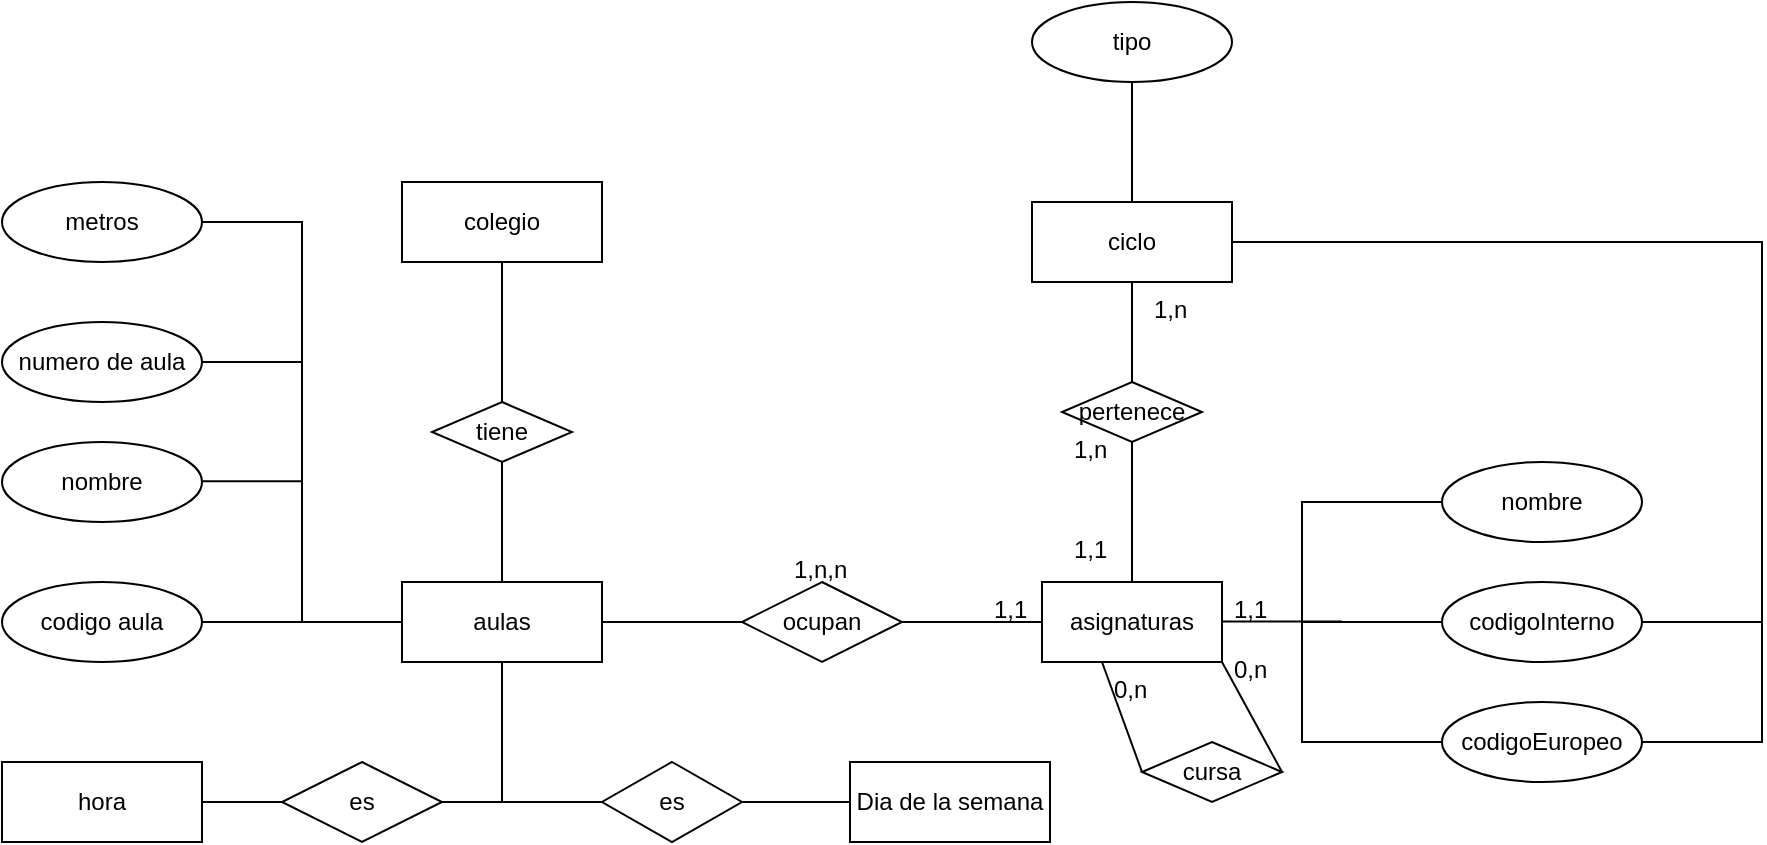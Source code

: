 <mxfile version="22.0.3" type="device">
  <diagram name="Página-1" id="GG4eeoL9QqPsQz8qlFGn">
    <mxGraphModel dx="3218" dy="2363" grid="1" gridSize="10" guides="1" tooltips="1" connect="1" arrows="1" fold="1" page="1" pageScale="1" pageWidth="827" pageHeight="1169" math="0" shadow="0">
      <root>
        <mxCell id="0" />
        <mxCell id="1" parent="0" />
        <mxCell id="SvKSAiSV6Rk9xyqTzHmr-2" value="aulas" style="whiteSpace=wrap;html=1;align=center;" parent="1" vertex="1">
          <mxGeometry x="190" y="100" width="100" height="40" as="geometry" />
        </mxCell>
        <mxCell id="SvKSAiSV6Rk9xyqTzHmr-3" value="hora" style="whiteSpace=wrap;html=1;align=center;" parent="1" vertex="1">
          <mxGeometry x="-10" y="190" width="100" height="40" as="geometry" />
        </mxCell>
        <mxCell id="SvKSAiSV6Rk9xyqTzHmr-4" value="es" style="shape=rhombus;perimeter=rhombusPerimeter;whiteSpace=wrap;html=1;align=center;" parent="1" vertex="1">
          <mxGeometry x="130" y="190" width="80" height="40" as="geometry" />
        </mxCell>
        <mxCell id="SvKSAiSV6Rk9xyqTzHmr-5" value="" style="endArrow=none;html=1;rounded=0;entryX=0.5;entryY=1;entryDx=0;entryDy=0;exitX=1;exitY=0.5;exitDx=0;exitDy=0;" parent="1" source="SvKSAiSV6Rk9xyqTzHmr-4" target="SvKSAiSV6Rk9xyqTzHmr-2" edge="1">
          <mxGeometry relative="1" as="geometry">
            <mxPoint x="110" y="430" as="sourcePoint" />
            <mxPoint x="270" y="430" as="targetPoint" />
            <Array as="points">
              <mxPoint x="240" y="210" />
            </Array>
          </mxGeometry>
        </mxCell>
        <mxCell id="SvKSAiSV6Rk9xyqTzHmr-6" value="" style="endArrow=none;html=1;rounded=0;exitX=1;exitY=0.5;exitDx=0;exitDy=0;entryX=0;entryY=0.5;entryDx=0;entryDy=0;" parent="1" source="SvKSAiSV6Rk9xyqTzHmr-3" target="SvKSAiSV6Rk9xyqTzHmr-4" edge="1">
          <mxGeometry relative="1" as="geometry">
            <mxPoint x="110" y="430" as="sourcePoint" />
            <mxPoint x="270" y="430" as="targetPoint" />
          </mxGeometry>
        </mxCell>
        <mxCell id="SvKSAiSV6Rk9xyqTzHmr-22" value="colegio" style="whiteSpace=wrap;html=1;align=center;" parent="1" vertex="1">
          <mxGeometry x="190" y="-100" width="100" height="40" as="geometry" />
        </mxCell>
        <mxCell id="SvKSAiSV6Rk9xyqTzHmr-24" value="" style="endArrow=none;html=1;rounded=0;exitX=0.5;exitY=1;exitDx=0;exitDy=0;" parent="1" source="SvKSAiSV6Rk9xyqTzHmr-22" target="SvKSAiSV6Rk9xyqTzHmr-2" edge="1">
          <mxGeometry relative="1" as="geometry">
            <mxPoint x="-110" y="130" as="sourcePoint" />
            <mxPoint x="50" y="130" as="targetPoint" />
          </mxGeometry>
        </mxCell>
        <mxCell id="SvKSAiSV6Rk9xyqTzHmr-23" value="tiene" style="shape=rhombus;perimeter=rhombusPerimeter;whiteSpace=wrap;html=1;align=center;" parent="1" vertex="1">
          <mxGeometry x="205" y="10" width="70" height="30" as="geometry" />
        </mxCell>
        <mxCell id="SvKSAiSV6Rk9xyqTzHmr-27" value="" style="endArrow=none;html=1;rounded=0;exitX=1;exitY=0.5;exitDx=0;exitDy=0;" parent="1" source="SvKSAiSV6Rk9xyqTzHmr-2" target="SvKSAiSV6Rk9xyqTzHmr-26" edge="1">
          <mxGeometry relative="1" as="geometry">
            <mxPoint x="480" y="100" as="sourcePoint" />
            <mxPoint x="640" y="100" as="targetPoint" />
          </mxGeometry>
        </mxCell>
        <mxCell id="SvKSAiSV6Rk9xyqTzHmr-25" value="ocupan" style="shape=rhombus;perimeter=rhombusPerimeter;whiteSpace=wrap;html=1;align=center;" parent="1" vertex="1">
          <mxGeometry x="360" y="100" width="80" height="40" as="geometry" />
        </mxCell>
        <mxCell id="SvKSAiSV6Rk9xyqTzHmr-26" value="asignaturas" style="whiteSpace=wrap;html=1;align=center;" parent="1" vertex="1">
          <mxGeometry x="510" y="100" width="90" height="40" as="geometry" />
        </mxCell>
        <mxCell id="SvKSAiSV6Rk9xyqTzHmr-29" value="nombre" style="ellipse;whiteSpace=wrap;html=1;align=center;" parent="1" vertex="1">
          <mxGeometry x="710" y="40" width="100" height="40" as="geometry" />
        </mxCell>
        <mxCell id="SvKSAiSV6Rk9xyqTzHmr-30" value="codigoInterno" style="ellipse;whiteSpace=wrap;html=1;align=center;" parent="1" vertex="1">
          <mxGeometry x="710" y="100" width="100" height="40" as="geometry" />
        </mxCell>
        <mxCell id="SvKSAiSV6Rk9xyqTzHmr-31" value="codigoEuropeo" style="ellipse;whiteSpace=wrap;html=1;align=center;" parent="1" vertex="1">
          <mxGeometry x="710" y="160" width="100" height="40" as="geometry" />
        </mxCell>
        <mxCell id="SvKSAiSV6Rk9xyqTzHmr-32" value="es" style="shape=rhombus;perimeter=rhombusPerimeter;whiteSpace=wrap;html=1;align=center;" parent="1" vertex="1">
          <mxGeometry x="290" y="190" width="70" height="40" as="geometry" />
        </mxCell>
        <mxCell id="SvKSAiSV6Rk9xyqTzHmr-39" value="" style="endArrow=none;html=1;rounded=0;exitX=1;exitY=0.5;exitDx=0;exitDy=0;entryX=0;entryY=0.5;entryDx=0;entryDy=0;" parent="1" source="SvKSAiSV6Rk9xyqTzHmr-4" target="SvKSAiSV6Rk9xyqTzHmr-32" edge="1">
          <mxGeometry relative="1" as="geometry">
            <mxPoint x="-20" y="100" as="sourcePoint" />
            <mxPoint x="140" y="100" as="targetPoint" />
          </mxGeometry>
        </mxCell>
        <mxCell id="SvKSAiSV6Rk9xyqTzHmr-40" value="Dia de la semana" style="whiteSpace=wrap;html=1;align=center;" parent="1" vertex="1">
          <mxGeometry x="414" y="190" width="100" height="40" as="geometry" />
        </mxCell>
        <mxCell id="SvKSAiSV6Rk9xyqTzHmr-42" value="" style="endArrow=none;html=1;rounded=0;exitX=1;exitY=0.5;exitDx=0;exitDy=0;entryX=0;entryY=0.5;entryDx=0;entryDy=0;" parent="1" source="SvKSAiSV6Rk9xyqTzHmr-32" target="SvKSAiSV6Rk9xyqTzHmr-40" edge="1">
          <mxGeometry relative="1" as="geometry">
            <mxPoint x="360" y="100" as="sourcePoint" />
            <mxPoint x="520" y="100" as="targetPoint" />
          </mxGeometry>
        </mxCell>
        <mxCell id="SvKSAiSV6Rk9xyqTzHmr-43" value="ciclo" style="whiteSpace=wrap;html=1;align=center;" parent="1" vertex="1">
          <mxGeometry x="505" y="-90" width="100" height="40" as="geometry" />
        </mxCell>
        <mxCell id="SvKSAiSV6Rk9xyqTzHmr-44" value="" style="endArrow=none;html=1;rounded=0;entryX=0;entryY=0.5;entryDx=0;entryDy=0;exitX=1;exitY=0.5;exitDx=0;exitDy=0;" parent="1" target="SvKSAiSV6Rk9xyqTzHmr-29" edge="1">
          <mxGeometry relative="1" as="geometry">
            <mxPoint x="640" y="120" as="sourcePoint" />
            <mxPoint x="560" y="100" as="targetPoint" />
            <Array as="points">
              <mxPoint x="640" y="60" />
            </Array>
          </mxGeometry>
        </mxCell>
        <mxCell id="SvKSAiSV6Rk9xyqTzHmr-45" value="" style="endArrow=none;html=1;rounded=0;entryX=0;entryY=0.5;entryDx=0;entryDy=0;" parent="1" target="SvKSAiSV6Rk9xyqTzHmr-30" edge="1">
          <mxGeometry relative="1" as="geometry">
            <mxPoint x="640" y="120" as="sourcePoint" />
            <mxPoint x="720" y="50" as="targetPoint" />
          </mxGeometry>
        </mxCell>
        <mxCell id="SvKSAiSV6Rk9xyqTzHmr-47" value="" style="endArrow=none;html=1;rounded=0;entryX=0;entryY=0.5;entryDx=0;entryDy=0;" parent="1" target="SvKSAiSV6Rk9xyqTzHmr-31" edge="1">
          <mxGeometry relative="1" as="geometry">
            <mxPoint x="640" y="120" as="sourcePoint" />
            <mxPoint x="730" y="60" as="targetPoint" />
            <Array as="points">
              <mxPoint x="640" y="180" />
            </Array>
          </mxGeometry>
        </mxCell>
        <mxCell id="SvKSAiSV6Rk9xyqTzHmr-50" value="" style="endArrow=none;html=1;rounded=0;entryX=0.5;entryY=1;entryDx=0;entryDy=0;exitX=0.5;exitY=0;exitDx=0;exitDy=0;" parent="1" source="SvKSAiSV6Rk9xyqTzHmr-60" target="SvKSAiSV6Rk9xyqTzHmr-43" edge="1">
          <mxGeometry relative="1" as="geometry">
            <mxPoint x="360" y="100" as="sourcePoint" />
            <mxPoint x="520" y="100" as="targetPoint" />
          </mxGeometry>
        </mxCell>
        <mxCell id="SvKSAiSV6Rk9xyqTzHmr-51" value="" style="endArrow=none;html=1;rounded=0;exitX=1;exitY=0.5;exitDx=0;exitDy=0;entryX=1;entryY=0.5;entryDx=0;entryDy=0;" parent="1" source="SvKSAiSV6Rk9xyqTzHmr-31" target="SvKSAiSV6Rk9xyqTzHmr-43" edge="1">
          <mxGeometry relative="1" as="geometry">
            <mxPoint x="450" y="100" as="sourcePoint" />
            <mxPoint x="610" y="100" as="targetPoint" />
            <Array as="points">
              <mxPoint x="870" y="180" />
              <mxPoint x="870" y="-70" />
            </Array>
          </mxGeometry>
        </mxCell>
        <mxCell id="SvKSAiSV6Rk9xyqTzHmr-52" value="" style="endArrow=none;html=1;rounded=0;" parent="1" source="SvKSAiSV6Rk9xyqTzHmr-30" edge="1">
          <mxGeometry relative="1" as="geometry">
            <mxPoint x="490" y="-10" as="sourcePoint" />
            <mxPoint x="870" y="120" as="targetPoint" />
          </mxGeometry>
        </mxCell>
        <mxCell id="SvKSAiSV6Rk9xyqTzHmr-56" value="" style="endArrow=none;html=1;rounded=0;exitX=0.5;exitY=0;exitDx=0;exitDy=0;" parent="1" source="SvKSAiSV6Rk9xyqTzHmr-43" edge="1">
          <mxGeometry relative="1" as="geometry">
            <mxPoint x="540" y="-30" as="sourcePoint" />
            <mxPoint x="555" y="-160" as="targetPoint" />
          </mxGeometry>
        </mxCell>
        <mxCell id="SvKSAiSV6Rk9xyqTzHmr-61" value="" style="endArrow=none;html=1;rounded=0;entryX=0.5;entryY=1;entryDx=0;entryDy=0;exitX=0.5;exitY=0;exitDx=0;exitDy=0;" parent="1" source="SvKSAiSV6Rk9xyqTzHmr-26" target="SvKSAiSV6Rk9xyqTzHmr-60" edge="1">
          <mxGeometry relative="1" as="geometry">
            <mxPoint x="555" y="100" as="sourcePoint" />
            <mxPoint x="555" y="-50" as="targetPoint" />
          </mxGeometry>
        </mxCell>
        <mxCell id="SvKSAiSV6Rk9xyqTzHmr-60" value="pertenece" style="shape=rhombus;perimeter=rhombusPerimeter;whiteSpace=wrap;html=1;align=center;" parent="1" vertex="1">
          <mxGeometry x="520" width="70" height="30" as="geometry" />
        </mxCell>
        <mxCell id="SvKSAiSV6Rk9xyqTzHmr-69" value="tipo" style="ellipse;whiteSpace=wrap;html=1;align=center;" parent="1" vertex="1">
          <mxGeometry x="505" y="-190" width="100" height="40" as="geometry" />
        </mxCell>
        <mxCell id="SvKSAiSV6Rk9xyqTzHmr-70" value="codigo aula" style="ellipse;whiteSpace=wrap;html=1;align=center;" parent="1" vertex="1">
          <mxGeometry x="-10" y="100" width="100" height="40" as="geometry" />
        </mxCell>
        <mxCell id="SvKSAiSV6Rk9xyqTzHmr-71" value="" style="endArrow=none;html=1;rounded=0;exitX=1;exitY=0.5;exitDx=0;exitDy=0;entryX=0;entryY=0.5;entryDx=0;entryDy=0;" parent="1" source="SvKSAiSV6Rk9xyqTzHmr-70" target="SvKSAiSV6Rk9xyqTzHmr-2" edge="1">
          <mxGeometry relative="1" as="geometry">
            <mxPoint x="80" y="-70" as="sourcePoint" />
            <mxPoint x="240" y="-70" as="targetPoint" />
          </mxGeometry>
        </mxCell>
        <mxCell id="SvKSAiSV6Rk9xyqTzHmr-72" value="nombre" style="ellipse;whiteSpace=wrap;html=1;align=center;" parent="1" vertex="1">
          <mxGeometry x="-10" y="30" width="100" height="40" as="geometry" />
        </mxCell>
        <mxCell id="SvKSAiSV6Rk9xyqTzHmr-73" value="numero de aula" style="ellipse;whiteSpace=wrap;html=1;align=center;" parent="1" vertex="1">
          <mxGeometry x="-10" y="-30" width="100" height="40" as="geometry" />
        </mxCell>
        <mxCell id="SvKSAiSV6Rk9xyqTzHmr-74" value="metros" style="ellipse;whiteSpace=wrap;html=1;align=center;" parent="1" vertex="1">
          <mxGeometry x="-10" y="-100" width="100" height="40" as="geometry" />
        </mxCell>
        <mxCell id="SvKSAiSV6Rk9xyqTzHmr-75" value="" style="endArrow=none;html=1;rounded=0;exitX=1;exitY=0.5;exitDx=0;exitDy=0;" parent="1" source="SvKSAiSV6Rk9xyqTzHmr-74" edge="1">
          <mxGeometry relative="1" as="geometry">
            <mxPoint x="80" y="-70" as="sourcePoint" />
            <mxPoint x="190" y="120" as="targetPoint" />
            <Array as="points">
              <mxPoint x="140" y="-80" />
              <mxPoint x="140" y="120" />
            </Array>
          </mxGeometry>
        </mxCell>
        <mxCell id="SvKSAiSV6Rk9xyqTzHmr-77" value="" style="endArrow=none;html=1;rounded=0;exitX=1;exitY=0.5;exitDx=0;exitDy=0;" parent="1" source="SvKSAiSV6Rk9xyqTzHmr-73" edge="1">
          <mxGeometry relative="1" as="geometry">
            <mxPoint x="-110" y="-70" as="sourcePoint" />
            <mxPoint x="140" y="-10" as="targetPoint" />
          </mxGeometry>
        </mxCell>
        <mxCell id="SvKSAiSV6Rk9xyqTzHmr-78" value="" style="endArrow=none;html=1;rounded=0;exitX=1;exitY=0.5;exitDx=0;exitDy=0;" parent="1" edge="1">
          <mxGeometry relative="1" as="geometry">
            <mxPoint x="90" y="49.58" as="sourcePoint" />
            <mxPoint x="140" y="49.58" as="targetPoint" />
          </mxGeometry>
        </mxCell>
        <mxCell id="W5vViM1W3pIwn3egO1wV-6" value="" style="endArrow=none;html=1;rounded=0;" edge="1" parent="1">
          <mxGeometry relative="1" as="geometry">
            <mxPoint x="600" y="119.71" as="sourcePoint" />
            <mxPoint x="660" y="119.71" as="targetPoint" />
          </mxGeometry>
        </mxCell>
        <mxCell id="W5vViM1W3pIwn3egO1wV-7" value="cursa" style="shape=rhombus;perimeter=rhombusPerimeter;whiteSpace=wrap;html=1;align=center;" vertex="1" parent="1">
          <mxGeometry x="560" y="180" width="70" height="30" as="geometry" />
        </mxCell>
        <mxCell id="W5vViM1W3pIwn3egO1wV-10" value="" style="endArrow=none;html=1;rounded=0;entryX=1;entryY=0.5;entryDx=0;entryDy=0;exitX=1;exitY=1;exitDx=0;exitDy=0;" edge="1" parent="1" source="SvKSAiSV6Rk9xyqTzHmr-26" target="W5vViM1W3pIwn3egO1wV-7">
          <mxGeometry relative="1" as="geometry">
            <mxPoint x="500" y="70" as="sourcePoint" />
            <mxPoint x="660" y="70" as="targetPoint" />
          </mxGeometry>
        </mxCell>
        <mxCell id="W5vViM1W3pIwn3egO1wV-11" value="" style="endArrow=none;html=1;rounded=0;entryX=0;entryY=0.5;entryDx=0;entryDy=0;" edge="1" parent="1" target="W5vViM1W3pIwn3egO1wV-7">
          <mxGeometry relative="1" as="geometry">
            <mxPoint x="540" y="140" as="sourcePoint" />
            <mxPoint x="640" y="205" as="targetPoint" />
          </mxGeometry>
        </mxCell>
        <mxCell id="W5vViM1W3pIwn3egO1wV-12" value="1,1" style="text;strokeColor=none;fillColor=none;spacingLeft=4;spacingRight=4;overflow=hidden;rotatable=0;points=[[0,0.5],[1,0.5]];portConstraint=eastwest;fontSize=12;whiteSpace=wrap;html=1;" vertex="1" parent="1">
          <mxGeometry x="520" y="70" width="40" height="30" as="geometry" />
        </mxCell>
        <mxCell id="W5vViM1W3pIwn3egO1wV-14" value="1,1" style="text;strokeColor=none;fillColor=none;spacingLeft=4;spacingRight=4;overflow=hidden;rotatable=0;points=[[0,0.5],[1,0.5]];portConstraint=eastwest;fontSize=12;whiteSpace=wrap;html=1;" vertex="1" parent="1">
          <mxGeometry x="600" y="100" width="40" height="30" as="geometry" />
        </mxCell>
        <mxCell id="W5vViM1W3pIwn3egO1wV-15" value="1,1" style="text;strokeColor=none;fillColor=none;spacingLeft=4;spacingRight=4;overflow=hidden;rotatable=0;points=[[0,0.5],[1,0.5]];portConstraint=eastwest;fontSize=12;whiteSpace=wrap;html=1;" vertex="1" parent="1">
          <mxGeometry x="480" y="100" width="40" height="30" as="geometry" />
        </mxCell>
        <mxCell id="W5vViM1W3pIwn3egO1wV-17" value="1,n,n" style="text;strokeColor=none;fillColor=none;spacingLeft=4;spacingRight=4;overflow=hidden;rotatable=0;points=[[0,0.5],[1,0.5]];portConstraint=eastwest;fontSize=12;whiteSpace=wrap;html=1;" vertex="1" parent="1">
          <mxGeometry x="380" y="80" width="40" height="40" as="geometry" />
        </mxCell>
        <mxCell id="W5vViM1W3pIwn3egO1wV-18" value="0,n" style="text;strokeColor=none;fillColor=none;spacingLeft=4;spacingRight=4;overflow=hidden;rotatable=0;points=[[0,0.5],[1,0.5]];portConstraint=eastwest;fontSize=12;whiteSpace=wrap;html=1;" vertex="1" parent="1">
          <mxGeometry x="540" y="140" width="40" height="30" as="geometry" />
        </mxCell>
        <mxCell id="W5vViM1W3pIwn3egO1wV-19" value="0,n" style="text;strokeColor=none;fillColor=none;spacingLeft=4;spacingRight=4;overflow=hidden;rotatable=0;points=[[0,0.5],[1,0.5]];portConstraint=eastwest;fontSize=12;whiteSpace=wrap;html=1;" vertex="1" parent="1">
          <mxGeometry x="600" y="130" width="40" height="30" as="geometry" />
        </mxCell>
        <mxCell id="W5vViM1W3pIwn3egO1wV-20" value="1,n" style="text;strokeColor=none;fillColor=none;spacingLeft=4;spacingRight=4;overflow=hidden;rotatable=0;points=[[0,0.5],[1,0.5]];portConstraint=eastwest;fontSize=12;whiteSpace=wrap;html=1;" vertex="1" parent="1">
          <mxGeometry x="560" y="-50" width="40" height="30" as="geometry" />
        </mxCell>
        <mxCell id="W5vViM1W3pIwn3egO1wV-21" value="1,n" style="text;strokeColor=none;fillColor=none;spacingLeft=4;spacingRight=4;overflow=hidden;rotatable=0;points=[[0,0.5],[1,0.5]];portConstraint=eastwest;fontSize=12;whiteSpace=wrap;html=1;" vertex="1" parent="1">
          <mxGeometry x="520" y="20" width="40" height="30" as="geometry" />
        </mxCell>
      </root>
    </mxGraphModel>
  </diagram>
</mxfile>

